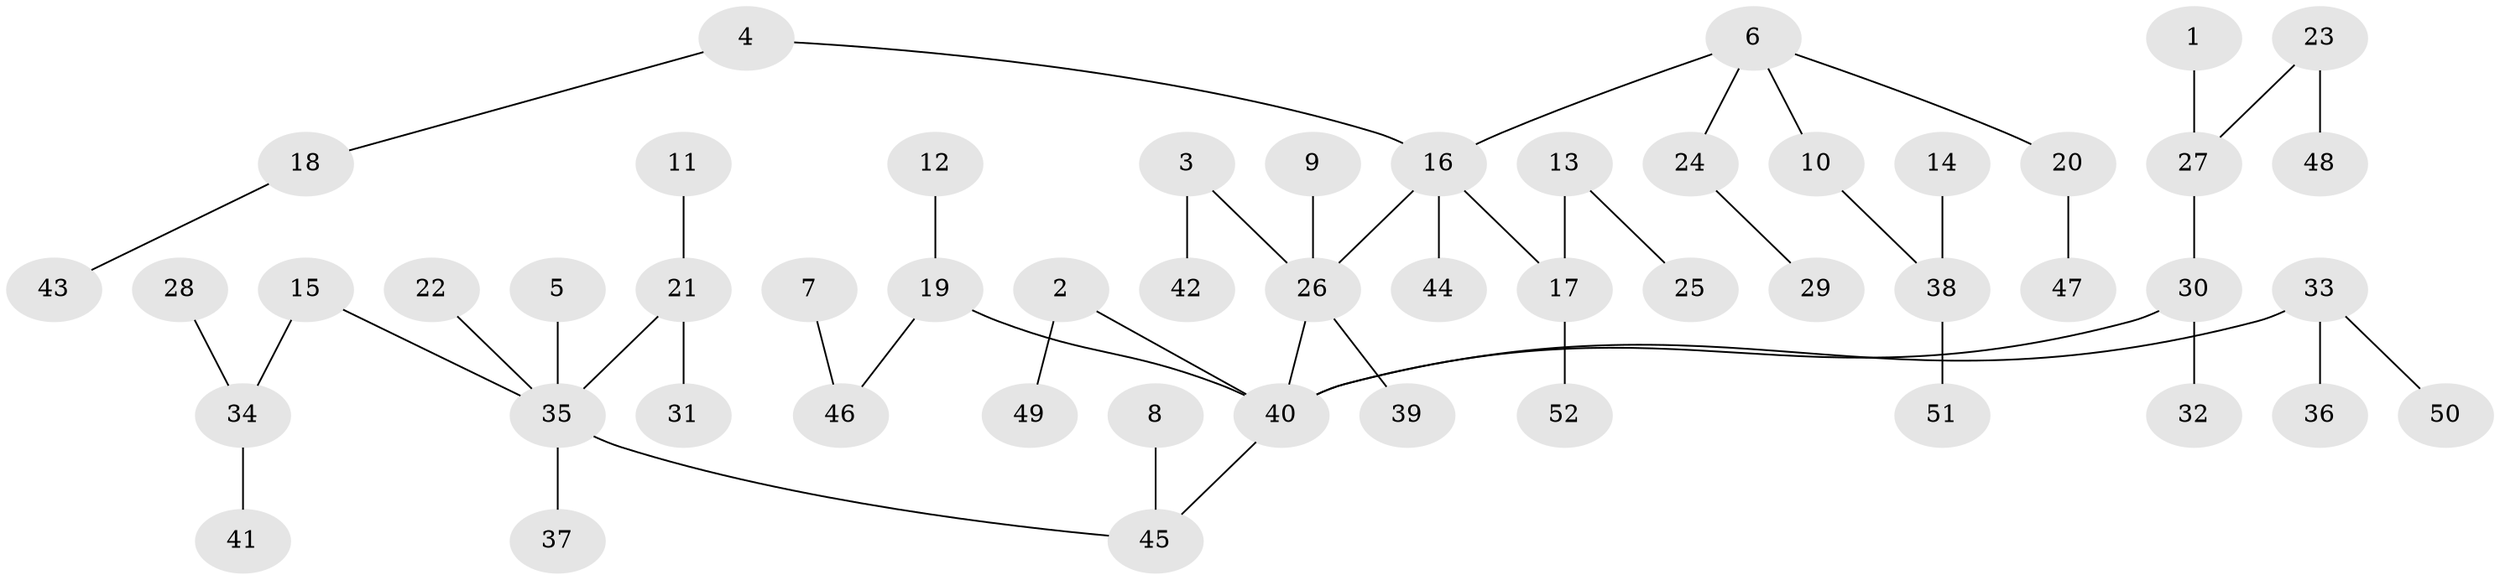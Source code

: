 // original degree distribution, {4: 0.09615384615384616, 7: 0.009615384615384616, 6: 0.028846153846153848, 2: 0.3173076923076923, 3: 0.08653846153846154, 1: 0.46153846153846156}
// Generated by graph-tools (version 1.1) at 2025/50/03/09/25 03:50:19]
// undirected, 52 vertices, 51 edges
graph export_dot {
graph [start="1"]
  node [color=gray90,style=filled];
  1;
  2;
  3;
  4;
  5;
  6;
  7;
  8;
  9;
  10;
  11;
  12;
  13;
  14;
  15;
  16;
  17;
  18;
  19;
  20;
  21;
  22;
  23;
  24;
  25;
  26;
  27;
  28;
  29;
  30;
  31;
  32;
  33;
  34;
  35;
  36;
  37;
  38;
  39;
  40;
  41;
  42;
  43;
  44;
  45;
  46;
  47;
  48;
  49;
  50;
  51;
  52;
  1 -- 27 [weight=1.0];
  2 -- 40 [weight=1.0];
  2 -- 49 [weight=1.0];
  3 -- 26 [weight=1.0];
  3 -- 42 [weight=1.0];
  4 -- 16 [weight=1.0];
  4 -- 18 [weight=1.0];
  5 -- 35 [weight=1.0];
  6 -- 10 [weight=1.0];
  6 -- 16 [weight=1.0];
  6 -- 20 [weight=1.0];
  6 -- 24 [weight=1.0];
  7 -- 46 [weight=1.0];
  8 -- 45 [weight=1.0];
  9 -- 26 [weight=1.0];
  10 -- 38 [weight=1.0];
  11 -- 21 [weight=1.0];
  12 -- 19 [weight=1.0];
  13 -- 17 [weight=1.0];
  13 -- 25 [weight=1.0];
  14 -- 38 [weight=1.0];
  15 -- 34 [weight=1.0];
  15 -- 35 [weight=1.0];
  16 -- 17 [weight=1.0];
  16 -- 26 [weight=1.0];
  16 -- 44 [weight=1.0];
  17 -- 52 [weight=1.0];
  18 -- 43 [weight=1.0];
  19 -- 40 [weight=1.0];
  19 -- 46 [weight=1.0];
  20 -- 47 [weight=1.0];
  21 -- 31 [weight=1.0];
  21 -- 35 [weight=1.0];
  22 -- 35 [weight=1.0];
  23 -- 27 [weight=1.0];
  23 -- 48 [weight=1.0];
  24 -- 29 [weight=1.0];
  26 -- 39 [weight=1.0];
  26 -- 40 [weight=1.0];
  27 -- 30 [weight=1.0];
  28 -- 34 [weight=1.0];
  30 -- 32 [weight=1.0];
  30 -- 40 [weight=1.0];
  33 -- 36 [weight=1.0];
  33 -- 40 [weight=1.0];
  33 -- 50 [weight=1.0];
  34 -- 41 [weight=1.0];
  35 -- 37 [weight=1.0];
  35 -- 45 [weight=1.0];
  38 -- 51 [weight=1.0];
  40 -- 45 [weight=1.0];
}
